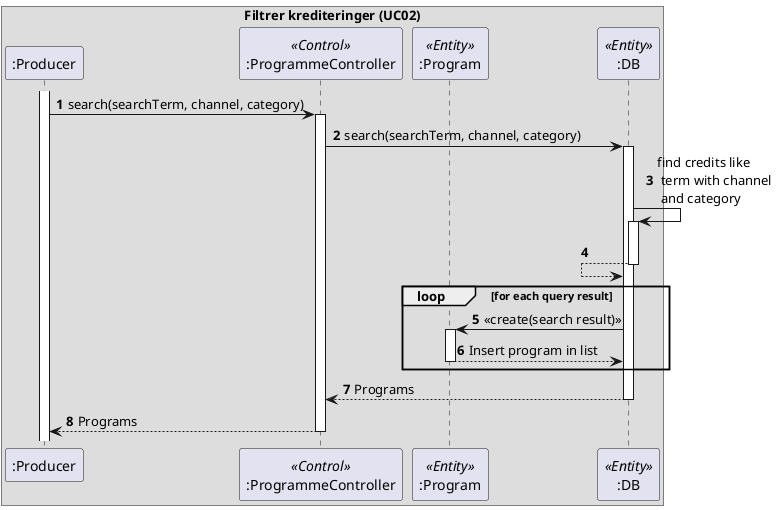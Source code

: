 @startuml
'https://plantuml.com/sequence-diagram

autonumber

box Filtrer krediteringer (UC02)
    participant ":Producer" as producer
    participant ":ProgrammeController" as programController <<Control>>
    participant ":Program" as program <<Entity>>
    participant ":DB" as db <<Entity>>
end box

activate producer
producer -> programController : search(searchTerm, channel, category)
activate programController

programController -> db : search(searchTerm, channel, category)
activate db
db -> db : find credits like \n term with channel \n and category
activate db
db <-- db
deactivate db

loop for each query result
    db -> program : <<create(search result)>>
    activate program
    db <-- program : Insert program in list
    deactivate program
end
programController <-- db : Programs
deactivate db
producer <-- programController : Programs
deactivate programController
@enduml
